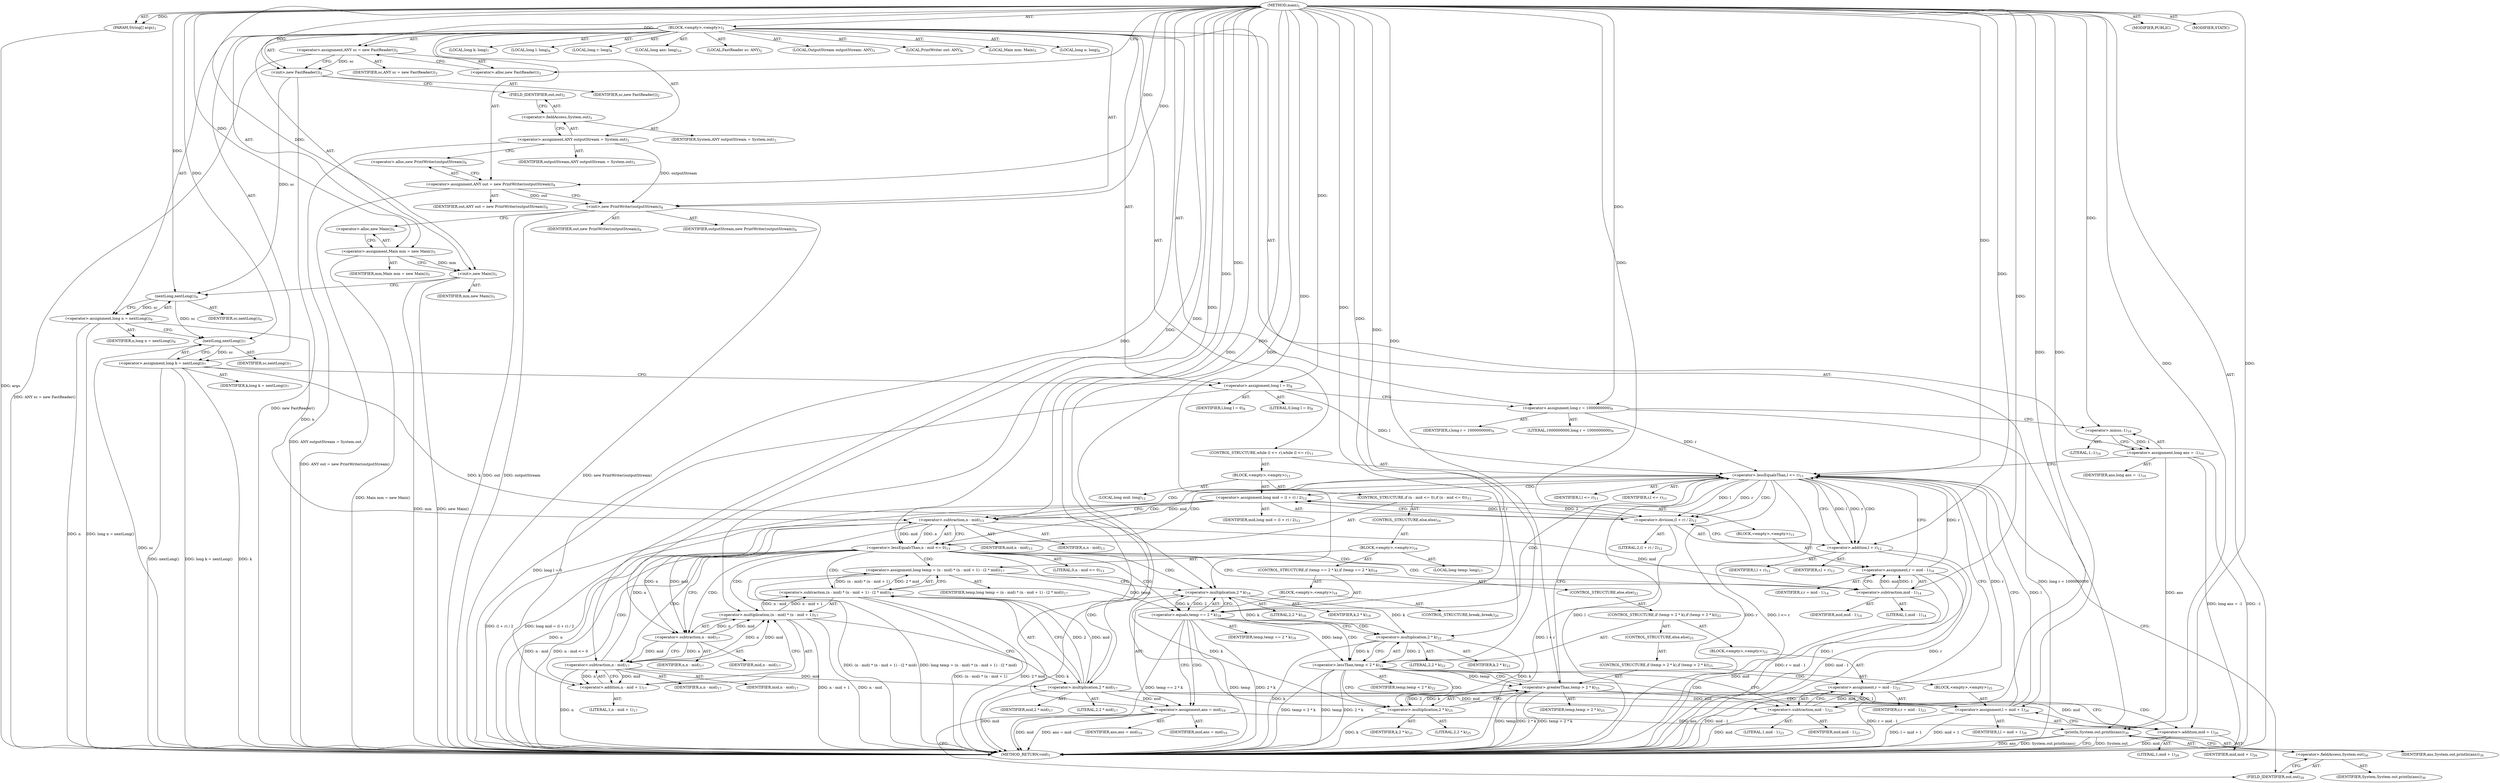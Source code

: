 digraph "main" {  
"23" [label = <(METHOD,main)<SUB>1</SUB>> ]
"24" [label = <(PARAM,String[] args)<SUB>1</SUB>> ]
"25" [label = <(BLOCK,&lt;empty&gt;,&lt;empty&gt;)<SUB>1</SUB>> ]
"4" [label = <(LOCAL,FastReader sc: ANY)<SUB>2</SUB>> ]
"26" [label = <(&lt;operator&gt;.assignment,ANY sc = new FastReader())<SUB>2</SUB>> ]
"27" [label = <(IDENTIFIER,sc,ANY sc = new FastReader())<SUB>2</SUB>> ]
"28" [label = <(&lt;operator&gt;.alloc,new FastReader())<SUB>2</SUB>> ]
"29" [label = <(&lt;init&gt;,new FastReader())<SUB>2</SUB>> ]
"3" [label = <(IDENTIFIER,sc,new FastReader())<SUB>2</SUB>> ]
"30" [label = <(LOCAL,OutputStream outputStream: ANY)<SUB>3</SUB>> ]
"31" [label = <(&lt;operator&gt;.assignment,ANY outputStream = System.out)<SUB>3</SUB>> ]
"32" [label = <(IDENTIFIER,outputStream,ANY outputStream = System.out)<SUB>3</SUB>> ]
"33" [label = <(&lt;operator&gt;.fieldAccess,System.out)<SUB>3</SUB>> ]
"34" [label = <(IDENTIFIER,System,ANY outputStream = System.out)<SUB>3</SUB>> ]
"35" [label = <(FIELD_IDENTIFIER,out,out)<SUB>3</SUB>> ]
"6" [label = <(LOCAL,PrintWriter out: ANY)<SUB>4</SUB>> ]
"36" [label = <(&lt;operator&gt;.assignment,ANY out = new PrintWriter(outputStream))<SUB>4</SUB>> ]
"37" [label = <(IDENTIFIER,out,ANY out = new PrintWriter(outputStream))<SUB>4</SUB>> ]
"38" [label = <(&lt;operator&gt;.alloc,new PrintWriter(outputStream))<SUB>4</SUB>> ]
"39" [label = <(&lt;init&gt;,new PrintWriter(outputStream))<SUB>4</SUB>> ]
"5" [label = <(IDENTIFIER,out,new PrintWriter(outputStream))<SUB>4</SUB>> ]
"40" [label = <(IDENTIFIER,outputStream,new PrintWriter(outputStream))<SUB>4</SUB>> ]
"8" [label = <(LOCAL,Main mm: Main)<SUB>5</SUB>> ]
"41" [label = <(&lt;operator&gt;.assignment,Main mm = new Main())<SUB>5</SUB>> ]
"42" [label = <(IDENTIFIER,mm,Main mm = new Main())<SUB>5</SUB>> ]
"43" [label = <(&lt;operator&gt;.alloc,new Main())<SUB>5</SUB>> ]
"44" [label = <(&lt;init&gt;,new Main())<SUB>5</SUB>> ]
"7" [label = <(IDENTIFIER,mm,new Main())<SUB>5</SUB>> ]
"45" [label = <(LOCAL,long n: long)<SUB>6</SUB>> ]
"46" [label = <(&lt;operator&gt;.assignment,long n = nextLong())<SUB>6</SUB>> ]
"47" [label = <(IDENTIFIER,n,long n = nextLong())<SUB>6</SUB>> ]
"48" [label = <(nextLong,nextLong())<SUB>6</SUB>> ]
"49" [label = <(IDENTIFIER,sc,nextLong())<SUB>6</SUB>> ]
"50" [label = <(LOCAL,long k: long)<SUB>7</SUB>> ]
"51" [label = <(&lt;operator&gt;.assignment,long k = nextLong())<SUB>7</SUB>> ]
"52" [label = <(IDENTIFIER,k,long k = nextLong())<SUB>7</SUB>> ]
"53" [label = <(nextLong,nextLong())<SUB>7</SUB>> ]
"54" [label = <(IDENTIFIER,sc,nextLong())<SUB>7</SUB>> ]
"55" [label = <(LOCAL,long l: long)<SUB>8</SUB>> ]
"56" [label = <(&lt;operator&gt;.assignment,long l = 0)<SUB>8</SUB>> ]
"57" [label = <(IDENTIFIER,l,long l = 0)<SUB>8</SUB>> ]
"58" [label = <(LITERAL,0,long l = 0)<SUB>8</SUB>> ]
"59" [label = <(LOCAL,long r: long)<SUB>9</SUB>> ]
"60" [label = <(&lt;operator&gt;.assignment,long r = 1000000000)<SUB>9</SUB>> ]
"61" [label = <(IDENTIFIER,r,long r = 1000000000)<SUB>9</SUB>> ]
"62" [label = <(LITERAL,1000000000,long r = 1000000000)<SUB>9</SUB>> ]
"63" [label = <(LOCAL,long ans: long)<SUB>10</SUB>> ]
"64" [label = <(&lt;operator&gt;.assignment,long ans = -1)<SUB>10</SUB>> ]
"65" [label = <(IDENTIFIER,ans,long ans = -1)<SUB>10</SUB>> ]
"66" [label = <(&lt;operator&gt;.minus,-1)<SUB>10</SUB>> ]
"67" [label = <(LITERAL,1,-1)<SUB>10</SUB>> ]
"68" [label = <(CONTROL_STRUCTURE,while (l &lt;= r),while (l &lt;= r))<SUB>11</SUB>> ]
"69" [label = <(&lt;operator&gt;.lessEqualsThan,l &lt;= r)<SUB>11</SUB>> ]
"70" [label = <(IDENTIFIER,l,l &lt;= r)<SUB>11</SUB>> ]
"71" [label = <(IDENTIFIER,r,l &lt;= r)<SUB>11</SUB>> ]
"72" [label = <(BLOCK,&lt;empty&gt;,&lt;empty&gt;)<SUB>11</SUB>> ]
"73" [label = <(LOCAL,long mid: long)<SUB>12</SUB>> ]
"74" [label = <(&lt;operator&gt;.assignment,long mid = (l + r) / 2)<SUB>12</SUB>> ]
"75" [label = <(IDENTIFIER,mid,long mid = (l + r) / 2)<SUB>12</SUB>> ]
"76" [label = <(&lt;operator&gt;.division,(l + r) / 2)<SUB>12</SUB>> ]
"77" [label = <(&lt;operator&gt;.addition,l + r)<SUB>12</SUB>> ]
"78" [label = <(IDENTIFIER,l,l + r)<SUB>12</SUB>> ]
"79" [label = <(IDENTIFIER,r,l + r)<SUB>12</SUB>> ]
"80" [label = <(LITERAL,2,(l + r) / 2)<SUB>12</SUB>> ]
"81" [label = <(CONTROL_STRUCTURE,if (n - mid &lt;= 0),if (n - mid &lt;= 0))<SUB>13</SUB>> ]
"82" [label = <(&lt;operator&gt;.lessEqualsThan,n - mid &lt;= 0)<SUB>13</SUB>> ]
"83" [label = <(&lt;operator&gt;.subtraction,n - mid)<SUB>13</SUB>> ]
"84" [label = <(IDENTIFIER,n,n - mid)<SUB>13</SUB>> ]
"85" [label = <(IDENTIFIER,mid,n - mid)<SUB>13</SUB>> ]
"86" [label = <(LITERAL,0,n - mid &lt;= 0)<SUB>13</SUB>> ]
"87" [label = <(BLOCK,&lt;empty&gt;,&lt;empty&gt;)<SUB>13</SUB>> ]
"88" [label = <(&lt;operator&gt;.assignment,r = mid - 1)<SUB>14</SUB>> ]
"89" [label = <(IDENTIFIER,r,r = mid - 1)<SUB>14</SUB>> ]
"90" [label = <(&lt;operator&gt;.subtraction,mid - 1)<SUB>14</SUB>> ]
"91" [label = <(IDENTIFIER,mid,mid - 1)<SUB>14</SUB>> ]
"92" [label = <(LITERAL,1,mid - 1)<SUB>14</SUB>> ]
"93" [label = <(CONTROL_STRUCTURE,else,else)<SUB>16</SUB>> ]
"94" [label = <(BLOCK,&lt;empty&gt;,&lt;empty&gt;)<SUB>16</SUB>> ]
"95" [label = <(LOCAL,long temp: long)<SUB>17</SUB>> ]
"96" [label = <(&lt;operator&gt;.assignment,long temp = (n - mid) * (n - mid + 1) - (2 * mid))<SUB>17</SUB>> ]
"97" [label = <(IDENTIFIER,temp,long temp = (n - mid) * (n - mid + 1) - (2 * mid))<SUB>17</SUB>> ]
"98" [label = <(&lt;operator&gt;.subtraction,(n - mid) * (n - mid + 1) - (2 * mid))<SUB>17</SUB>> ]
"99" [label = <(&lt;operator&gt;.multiplication,(n - mid) * (n - mid + 1))<SUB>17</SUB>> ]
"100" [label = <(&lt;operator&gt;.subtraction,n - mid)<SUB>17</SUB>> ]
"101" [label = <(IDENTIFIER,n,n - mid)<SUB>17</SUB>> ]
"102" [label = <(IDENTIFIER,mid,n - mid)<SUB>17</SUB>> ]
"103" [label = <(&lt;operator&gt;.addition,n - mid + 1)<SUB>17</SUB>> ]
"104" [label = <(&lt;operator&gt;.subtraction,n - mid)<SUB>17</SUB>> ]
"105" [label = <(IDENTIFIER,n,n - mid)<SUB>17</SUB>> ]
"106" [label = <(IDENTIFIER,mid,n - mid)<SUB>17</SUB>> ]
"107" [label = <(LITERAL,1,n - mid + 1)<SUB>17</SUB>> ]
"108" [label = <(&lt;operator&gt;.multiplication,2 * mid)<SUB>17</SUB>> ]
"109" [label = <(LITERAL,2,2 * mid)<SUB>17</SUB>> ]
"110" [label = <(IDENTIFIER,mid,2 * mid)<SUB>17</SUB>> ]
"111" [label = <(CONTROL_STRUCTURE,if (temp == 2 * k),if (temp == 2 * k))<SUB>18</SUB>> ]
"112" [label = <(&lt;operator&gt;.equals,temp == 2 * k)<SUB>18</SUB>> ]
"113" [label = <(IDENTIFIER,temp,temp == 2 * k)<SUB>18</SUB>> ]
"114" [label = <(&lt;operator&gt;.multiplication,2 * k)<SUB>18</SUB>> ]
"115" [label = <(LITERAL,2,2 * k)<SUB>18</SUB>> ]
"116" [label = <(IDENTIFIER,k,2 * k)<SUB>18</SUB>> ]
"117" [label = <(BLOCK,&lt;empty&gt;,&lt;empty&gt;)<SUB>18</SUB>> ]
"118" [label = <(&lt;operator&gt;.assignment,ans = mid)<SUB>19</SUB>> ]
"119" [label = <(IDENTIFIER,ans,ans = mid)<SUB>19</SUB>> ]
"120" [label = <(IDENTIFIER,mid,ans = mid)<SUB>19</SUB>> ]
"121" [label = <(CONTROL_STRUCTURE,break;,break;)<SUB>20</SUB>> ]
"122" [label = <(CONTROL_STRUCTURE,else,else)<SUB>22</SUB>> ]
"123" [label = <(CONTROL_STRUCTURE,if (temp &lt; 2 * k),if (temp &lt; 2 * k))<SUB>22</SUB>> ]
"124" [label = <(&lt;operator&gt;.lessThan,temp &lt; 2 * k)<SUB>22</SUB>> ]
"125" [label = <(IDENTIFIER,temp,temp &lt; 2 * k)<SUB>22</SUB>> ]
"126" [label = <(&lt;operator&gt;.multiplication,2 * k)<SUB>22</SUB>> ]
"127" [label = <(LITERAL,2,2 * k)<SUB>22</SUB>> ]
"128" [label = <(IDENTIFIER,k,2 * k)<SUB>22</SUB>> ]
"129" [label = <(BLOCK,&lt;empty&gt;,&lt;empty&gt;)<SUB>22</SUB>> ]
"130" [label = <(&lt;operator&gt;.assignment,r = mid - 1)<SUB>23</SUB>> ]
"131" [label = <(IDENTIFIER,r,r = mid - 1)<SUB>23</SUB>> ]
"132" [label = <(&lt;operator&gt;.subtraction,mid - 1)<SUB>23</SUB>> ]
"133" [label = <(IDENTIFIER,mid,mid - 1)<SUB>23</SUB>> ]
"134" [label = <(LITERAL,1,mid - 1)<SUB>23</SUB>> ]
"135" [label = <(CONTROL_STRUCTURE,else,else)<SUB>25</SUB>> ]
"136" [label = <(CONTROL_STRUCTURE,if (temp &gt; 2 * k),if (temp &gt; 2 * k))<SUB>25</SUB>> ]
"137" [label = <(&lt;operator&gt;.greaterThan,temp &gt; 2 * k)<SUB>25</SUB>> ]
"138" [label = <(IDENTIFIER,temp,temp &gt; 2 * k)<SUB>25</SUB>> ]
"139" [label = <(&lt;operator&gt;.multiplication,2 * k)<SUB>25</SUB>> ]
"140" [label = <(LITERAL,2,2 * k)<SUB>25</SUB>> ]
"141" [label = <(IDENTIFIER,k,2 * k)<SUB>25</SUB>> ]
"142" [label = <(BLOCK,&lt;empty&gt;,&lt;empty&gt;)<SUB>25</SUB>> ]
"143" [label = <(&lt;operator&gt;.assignment,l = mid + 1)<SUB>26</SUB>> ]
"144" [label = <(IDENTIFIER,l,l = mid + 1)<SUB>26</SUB>> ]
"145" [label = <(&lt;operator&gt;.addition,mid + 1)<SUB>26</SUB>> ]
"146" [label = <(IDENTIFIER,mid,mid + 1)<SUB>26</SUB>> ]
"147" [label = <(LITERAL,1,mid + 1)<SUB>26</SUB>> ]
"148" [label = <(println,System.out.println(ans))<SUB>30</SUB>> ]
"149" [label = <(&lt;operator&gt;.fieldAccess,System.out)<SUB>30</SUB>> ]
"150" [label = <(IDENTIFIER,System,System.out.println(ans))<SUB>30</SUB>> ]
"151" [label = <(FIELD_IDENTIFIER,out,out)<SUB>30</SUB>> ]
"152" [label = <(IDENTIFIER,ans,System.out.println(ans))<SUB>30</SUB>> ]
"153" [label = <(MODIFIER,PUBLIC)> ]
"154" [label = <(MODIFIER,STATIC)> ]
"155" [label = <(METHOD_RETURN,void)<SUB>1</SUB>> ]
  "23" -> "24"  [ label = "AST: "] 
  "23" -> "25"  [ label = "AST: "] 
  "23" -> "153"  [ label = "AST: "] 
  "23" -> "154"  [ label = "AST: "] 
  "23" -> "155"  [ label = "AST: "] 
  "25" -> "4"  [ label = "AST: "] 
  "25" -> "26"  [ label = "AST: "] 
  "25" -> "29"  [ label = "AST: "] 
  "25" -> "30"  [ label = "AST: "] 
  "25" -> "31"  [ label = "AST: "] 
  "25" -> "6"  [ label = "AST: "] 
  "25" -> "36"  [ label = "AST: "] 
  "25" -> "39"  [ label = "AST: "] 
  "25" -> "8"  [ label = "AST: "] 
  "25" -> "41"  [ label = "AST: "] 
  "25" -> "44"  [ label = "AST: "] 
  "25" -> "45"  [ label = "AST: "] 
  "25" -> "46"  [ label = "AST: "] 
  "25" -> "50"  [ label = "AST: "] 
  "25" -> "51"  [ label = "AST: "] 
  "25" -> "55"  [ label = "AST: "] 
  "25" -> "56"  [ label = "AST: "] 
  "25" -> "59"  [ label = "AST: "] 
  "25" -> "60"  [ label = "AST: "] 
  "25" -> "63"  [ label = "AST: "] 
  "25" -> "64"  [ label = "AST: "] 
  "25" -> "68"  [ label = "AST: "] 
  "25" -> "148"  [ label = "AST: "] 
  "26" -> "27"  [ label = "AST: "] 
  "26" -> "28"  [ label = "AST: "] 
  "29" -> "3"  [ label = "AST: "] 
  "31" -> "32"  [ label = "AST: "] 
  "31" -> "33"  [ label = "AST: "] 
  "33" -> "34"  [ label = "AST: "] 
  "33" -> "35"  [ label = "AST: "] 
  "36" -> "37"  [ label = "AST: "] 
  "36" -> "38"  [ label = "AST: "] 
  "39" -> "5"  [ label = "AST: "] 
  "39" -> "40"  [ label = "AST: "] 
  "41" -> "42"  [ label = "AST: "] 
  "41" -> "43"  [ label = "AST: "] 
  "44" -> "7"  [ label = "AST: "] 
  "46" -> "47"  [ label = "AST: "] 
  "46" -> "48"  [ label = "AST: "] 
  "48" -> "49"  [ label = "AST: "] 
  "51" -> "52"  [ label = "AST: "] 
  "51" -> "53"  [ label = "AST: "] 
  "53" -> "54"  [ label = "AST: "] 
  "56" -> "57"  [ label = "AST: "] 
  "56" -> "58"  [ label = "AST: "] 
  "60" -> "61"  [ label = "AST: "] 
  "60" -> "62"  [ label = "AST: "] 
  "64" -> "65"  [ label = "AST: "] 
  "64" -> "66"  [ label = "AST: "] 
  "66" -> "67"  [ label = "AST: "] 
  "68" -> "69"  [ label = "AST: "] 
  "68" -> "72"  [ label = "AST: "] 
  "69" -> "70"  [ label = "AST: "] 
  "69" -> "71"  [ label = "AST: "] 
  "72" -> "73"  [ label = "AST: "] 
  "72" -> "74"  [ label = "AST: "] 
  "72" -> "81"  [ label = "AST: "] 
  "74" -> "75"  [ label = "AST: "] 
  "74" -> "76"  [ label = "AST: "] 
  "76" -> "77"  [ label = "AST: "] 
  "76" -> "80"  [ label = "AST: "] 
  "77" -> "78"  [ label = "AST: "] 
  "77" -> "79"  [ label = "AST: "] 
  "81" -> "82"  [ label = "AST: "] 
  "81" -> "87"  [ label = "AST: "] 
  "81" -> "93"  [ label = "AST: "] 
  "82" -> "83"  [ label = "AST: "] 
  "82" -> "86"  [ label = "AST: "] 
  "83" -> "84"  [ label = "AST: "] 
  "83" -> "85"  [ label = "AST: "] 
  "87" -> "88"  [ label = "AST: "] 
  "88" -> "89"  [ label = "AST: "] 
  "88" -> "90"  [ label = "AST: "] 
  "90" -> "91"  [ label = "AST: "] 
  "90" -> "92"  [ label = "AST: "] 
  "93" -> "94"  [ label = "AST: "] 
  "94" -> "95"  [ label = "AST: "] 
  "94" -> "96"  [ label = "AST: "] 
  "94" -> "111"  [ label = "AST: "] 
  "96" -> "97"  [ label = "AST: "] 
  "96" -> "98"  [ label = "AST: "] 
  "98" -> "99"  [ label = "AST: "] 
  "98" -> "108"  [ label = "AST: "] 
  "99" -> "100"  [ label = "AST: "] 
  "99" -> "103"  [ label = "AST: "] 
  "100" -> "101"  [ label = "AST: "] 
  "100" -> "102"  [ label = "AST: "] 
  "103" -> "104"  [ label = "AST: "] 
  "103" -> "107"  [ label = "AST: "] 
  "104" -> "105"  [ label = "AST: "] 
  "104" -> "106"  [ label = "AST: "] 
  "108" -> "109"  [ label = "AST: "] 
  "108" -> "110"  [ label = "AST: "] 
  "111" -> "112"  [ label = "AST: "] 
  "111" -> "117"  [ label = "AST: "] 
  "111" -> "122"  [ label = "AST: "] 
  "112" -> "113"  [ label = "AST: "] 
  "112" -> "114"  [ label = "AST: "] 
  "114" -> "115"  [ label = "AST: "] 
  "114" -> "116"  [ label = "AST: "] 
  "117" -> "118"  [ label = "AST: "] 
  "117" -> "121"  [ label = "AST: "] 
  "118" -> "119"  [ label = "AST: "] 
  "118" -> "120"  [ label = "AST: "] 
  "122" -> "123"  [ label = "AST: "] 
  "123" -> "124"  [ label = "AST: "] 
  "123" -> "129"  [ label = "AST: "] 
  "123" -> "135"  [ label = "AST: "] 
  "124" -> "125"  [ label = "AST: "] 
  "124" -> "126"  [ label = "AST: "] 
  "126" -> "127"  [ label = "AST: "] 
  "126" -> "128"  [ label = "AST: "] 
  "129" -> "130"  [ label = "AST: "] 
  "130" -> "131"  [ label = "AST: "] 
  "130" -> "132"  [ label = "AST: "] 
  "132" -> "133"  [ label = "AST: "] 
  "132" -> "134"  [ label = "AST: "] 
  "135" -> "136"  [ label = "AST: "] 
  "136" -> "137"  [ label = "AST: "] 
  "136" -> "142"  [ label = "AST: "] 
  "137" -> "138"  [ label = "AST: "] 
  "137" -> "139"  [ label = "AST: "] 
  "139" -> "140"  [ label = "AST: "] 
  "139" -> "141"  [ label = "AST: "] 
  "142" -> "143"  [ label = "AST: "] 
  "143" -> "144"  [ label = "AST: "] 
  "143" -> "145"  [ label = "AST: "] 
  "145" -> "146"  [ label = "AST: "] 
  "145" -> "147"  [ label = "AST: "] 
  "148" -> "149"  [ label = "AST: "] 
  "148" -> "152"  [ label = "AST: "] 
  "149" -> "150"  [ label = "AST: "] 
  "149" -> "151"  [ label = "AST: "] 
  "26" -> "29"  [ label = "CFG: "] 
  "29" -> "35"  [ label = "CFG: "] 
  "31" -> "38"  [ label = "CFG: "] 
  "36" -> "39"  [ label = "CFG: "] 
  "39" -> "43"  [ label = "CFG: "] 
  "41" -> "44"  [ label = "CFG: "] 
  "44" -> "48"  [ label = "CFG: "] 
  "46" -> "53"  [ label = "CFG: "] 
  "51" -> "56"  [ label = "CFG: "] 
  "56" -> "60"  [ label = "CFG: "] 
  "60" -> "66"  [ label = "CFG: "] 
  "64" -> "69"  [ label = "CFG: "] 
  "148" -> "155"  [ label = "CFG: "] 
  "28" -> "26"  [ label = "CFG: "] 
  "33" -> "31"  [ label = "CFG: "] 
  "38" -> "36"  [ label = "CFG: "] 
  "43" -> "41"  [ label = "CFG: "] 
  "48" -> "46"  [ label = "CFG: "] 
  "53" -> "51"  [ label = "CFG: "] 
  "66" -> "64"  [ label = "CFG: "] 
  "69" -> "77"  [ label = "CFG: "] 
  "69" -> "151"  [ label = "CFG: "] 
  "149" -> "148"  [ label = "CFG: "] 
  "35" -> "33"  [ label = "CFG: "] 
  "74" -> "83"  [ label = "CFG: "] 
  "151" -> "149"  [ label = "CFG: "] 
  "76" -> "74"  [ label = "CFG: "] 
  "82" -> "90"  [ label = "CFG: "] 
  "82" -> "100"  [ label = "CFG: "] 
  "77" -> "76"  [ label = "CFG: "] 
  "83" -> "82"  [ label = "CFG: "] 
  "88" -> "69"  [ label = "CFG: "] 
  "90" -> "88"  [ label = "CFG: "] 
  "96" -> "114"  [ label = "CFG: "] 
  "98" -> "96"  [ label = "CFG: "] 
  "112" -> "118"  [ label = "CFG: "] 
  "112" -> "126"  [ label = "CFG: "] 
  "99" -> "108"  [ label = "CFG: "] 
  "108" -> "98"  [ label = "CFG: "] 
  "114" -> "112"  [ label = "CFG: "] 
  "118" -> "151"  [ label = "CFG: "] 
  "100" -> "104"  [ label = "CFG: "] 
  "103" -> "99"  [ label = "CFG: "] 
  "124" -> "132"  [ label = "CFG: "] 
  "124" -> "139"  [ label = "CFG: "] 
  "104" -> "103"  [ label = "CFG: "] 
  "126" -> "124"  [ label = "CFG: "] 
  "130" -> "69"  [ label = "CFG: "] 
  "132" -> "130"  [ label = "CFG: "] 
  "137" -> "69"  [ label = "CFG: "] 
  "137" -> "145"  [ label = "CFG: "] 
  "139" -> "137"  [ label = "CFG: "] 
  "143" -> "69"  [ label = "CFG: "] 
  "145" -> "143"  [ label = "CFG: "] 
  "23" -> "28"  [ label = "CFG: "] 
  "24" -> "155"  [ label = "DDG: args"] 
  "26" -> "155"  [ label = "DDG: ANY sc = new FastReader()"] 
  "29" -> "155"  [ label = "DDG: new FastReader()"] 
  "31" -> "155"  [ label = "DDG: ANY outputStream = System.out"] 
  "36" -> "155"  [ label = "DDG: ANY out = new PrintWriter(outputStream)"] 
  "39" -> "155"  [ label = "DDG: out"] 
  "39" -> "155"  [ label = "DDG: outputStream"] 
  "39" -> "155"  [ label = "DDG: new PrintWriter(outputStream)"] 
  "41" -> "155"  [ label = "DDG: Main mm = new Main()"] 
  "44" -> "155"  [ label = "DDG: mm"] 
  "44" -> "155"  [ label = "DDG: new Main()"] 
  "46" -> "155"  [ label = "DDG: n"] 
  "46" -> "155"  [ label = "DDG: long n = nextLong()"] 
  "51" -> "155"  [ label = "DDG: k"] 
  "53" -> "155"  [ label = "DDG: sc"] 
  "51" -> "155"  [ label = "DDG: nextLong()"] 
  "51" -> "155"  [ label = "DDG: long k = nextLong()"] 
  "56" -> "155"  [ label = "DDG: long l = 0"] 
  "60" -> "155"  [ label = "DDG: long r = 1000000000"] 
  "64" -> "155"  [ label = "DDG: -1"] 
  "64" -> "155"  [ label = "DDG: long ans = -1"] 
  "69" -> "155"  [ label = "DDG: l"] 
  "69" -> "155"  [ label = "DDG: r"] 
  "69" -> "155"  [ label = "DDG: l &lt;= r"] 
  "77" -> "155"  [ label = "DDG: l"] 
  "77" -> "155"  [ label = "DDG: r"] 
  "76" -> "155"  [ label = "DDG: l + r"] 
  "74" -> "155"  [ label = "DDG: (l + r) / 2"] 
  "74" -> "155"  [ label = "DDG: long mid = (l + r) / 2"] 
  "83" -> "155"  [ label = "DDG: n"] 
  "82" -> "155"  [ label = "DDG: n - mid"] 
  "82" -> "155"  [ label = "DDG: n - mid &lt;= 0"] 
  "99" -> "155"  [ label = "DDG: n - mid"] 
  "104" -> "155"  [ label = "DDG: n"] 
  "99" -> "155"  [ label = "DDG: n - mid + 1"] 
  "98" -> "155"  [ label = "DDG: (n - mid) * (n - mid + 1)"] 
  "108" -> "155"  [ label = "DDG: mid"] 
  "98" -> "155"  [ label = "DDG: 2 * mid"] 
  "96" -> "155"  [ label = "DDG: (n - mid) * (n - mid + 1) - (2 * mid)"] 
  "96" -> "155"  [ label = "DDG: long temp = (n - mid) * (n - mid + 1) - (2 * mid)"] 
  "112" -> "155"  [ label = "DDG: temp"] 
  "114" -> "155"  [ label = "DDG: k"] 
  "112" -> "155"  [ label = "DDG: 2 * k"] 
  "112" -> "155"  [ label = "DDG: temp == 2 * k"] 
  "124" -> "155"  [ label = "DDG: temp"] 
  "126" -> "155"  [ label = "DDG: k"] 
  "124" -> "155"  [ label = "DDG: 2 * k"] 
  "124" -> "155"  [ label = "DDG: temp &lt; 2 * k"] 
  "137" -> "155"  [ label = "DDG: temp"] 
  "139" -> "155"  [ label = "DDG: k"] 
  "137" -> "155"  [ label = "DDG: 2 * k"] 
  "137" -> "155"  [ label = "DDG: temp &gt; 2 * k"] 
  "145" -> "155"  [ label = "DDG: mid"] 
  "143" -> "155"  [ label = "DDG: mid + 1"] 
  "143" -> "155"  [ label = "DDG: l = mid + 1"] 
  "132" -> "155"  [ label = "DDG: mid"] 
  "130" -> "155"  [ label = "DDG: mid - 1"] 
  "130" -> "155"  [ label = "DDG: r = mid - 1"] 
  "118" -> "155"  [ label = "DDG: mid"] 
  "118" -> "155"  [ label = "DDG: ans = mid"] 
  "148" -> "155"  [ label = "DDG: System.out"] 
  "148" -> "155"  [ label = "DDG: ans"] 
  "148" -> "155"  [ label = "DDG: System.out.println(ans)"] 
  "90" -> "155"  [ label = "DDG: mid"] 
  "88" -> "155"  [ label = "DDG: mid - 1"] 
  "88" -> "155"  [ label = "DDG: r = mid - 1"] 
  "23" -> "24"  [ label = "DDG: "] 
  "23" -> "26"  [ label = "DDG: "] 
  "23" -> "36"  [ label = "DDG: "] 
  "23" -> "41"  [ label = "DDG: "] 
  "48" -> "46"  [ label = "DDG: sc"] 
  "53" -> "51"  [ label = "DDG: sc"] 
  "23" -> "56"  [ label = "DDG: "] 
  "23" -> "60"  [ label = "DDG: "] 
  "66" -> "64"  [ label = "DDG: 1"] 
  "26" -> "29"  [ label = "DDG: sc"] 
  "23" -> "29"  [ label = "DDG: "] 
  "36" -> "39"  [ label = "DDG: out"] 
  "23" -> "39"  [ label = "DDG: "] 
  "31" -> "39"  [ label = "DDG: outputStream"] 
  "41" -> "44"  [ label = "DDG: mm"] 
  "23" -> "44"  [ label = "DDG: "] 
  "64" -> "148"  [ label = "DDG: ans"] 
  "118" -> "148"  [ label = "DDG: ans"] 
  "23" -> "148"  [ label = "DDG: "] 
  "29" -> "48"  [ label = "DDG: sc"] 
  "23" -> "48"  [ label = "DDG: "] 
  "48" -> "53"  [ label = "DDG: sc"] 
  "23" -> "53"  [ label = "DDG: "] 
  "23" -> "66"  [ label = "DDG: "] 
  "56" -> "69"  [ label = "DDG: l"] 
  "143" -> "69"  [ label = "DDG: l"] 
  "23" -> "69"  [ label = "DDG: "] 
  "60" -> "69"  [ label = "DDG: r"] 
  "130" -> "69"  [ label = "DDG: r"] 
  "88" -> "69"  [ label = "DDG: r"] 
  "76" -> "74"  [ label = "DDG: l + r"] 
  "76" -> "74"  [ label = "DDG: 2"] 
  "69" -> "76"  [ label = "DDG: l"] 
  "23" -> "76"  [ label = "DDG: "] 
  "69" -> "76"  [ label = "DDG: r"] 
  "83" -> "82"  [ label = "DDG: n"] 
  "83" -> "82"  [ label = "DDG: mid"] 
  "23" -> "82"  [ label = "DDG: "] 
  "90" -> "88"  [ label = "DDG: mid"] 
  "90" -> "88"  [ label = "DDG: 1"] 
  "69" -> "77"  [ label = "DDG: l"] 
  "23" -> "77"  [ label = "DDG: "] 
  "69" -> "77"  [ label = "DDG: r"] 
  "46" -> "83"  [ label = "DDG: n"] 
  "104" -> "83"  [ label = "DDG: n"] 
  "23" -> "83"  [ label = "DDG: "] 
  "74" -> "83"  [ label = "DDG: mid"] 
  "98" -> "96"  [ label = "DDG: (n - mid) * (n - mid + 1)"] 
  "98" -> "96"  [ label = "DDG: 2 * mid"] 
  "83" -> "90"  [ label = "DDG: mid"] 
  "23" -> "90"  [ label = "DDG: "] 
  "99" -> "98"  [ label = "DDG: n - mid"] 
  "99" -> "98"  [ label = "DDG: n - mid + 1"] 
  "108" -> "98"  [ label = "DDG: 2"] 
  "108" -> "98"  [ label = "DDG: mid"] 
  "96" -> "112"  [ label = "DDG: temp"] 
  "23" -> "112"  [ label = "DDG: "] 
  "114" -> "112"  [ label = "DDG: 2"] 
  "114" -> "112"  [ label = "DDG: k"] 
  "108" -> "118"  [ label = "DDG: mid"] 
  "23" -> "118"  [ label = "DDG: "] 
  "100" -> "99"  [ label = "DDG: n"] 
  "100" -> "99"  [ label = "DDG: mid"] 
  "104" -> "99"  [ label = "DDG: n"] 
  "104" -> "99"  [ label = "DDG: mid"] 
  "23" -> "99"  [ label = "DDG: "] 
  "23" -> "108"  [ label = "DDG: "] 
  "104" -> "108"  [ label = "DDG: mid"] 
  "23" -> "114"  [ label = "DDG: "] 
  "51" -> "114"  [ label = "DDG: k"] 
  "126" -> "114"  [ label = "DDG: k"] 
  "139" -> "114"  [ label = "DDG: k"] 
  "83" -> "100"  [ label = "DDG: n"] 
  "23" -> "100"  [ label = "DDG: "] 
  "83" -> "100"  [ label = "DDG: mid"] 
  "104" -> "103"  [ label = "DDG: n"] 
  "104" -> "103"  [ label = "DDG: mid"] 
  "23" -> "103"  [ label = "DDG: "] 
  "112" -> "124"  [ label = "DDG: temp"] 
  "23" -> "124"  [ label = "DDG: "] 
  "126" -> "124"  [ label = "DDG: 2"] 
  "126" -> "124"  [ label = "DDG: k"] 
  "132" -> "130"  [ label = "DDG: mid"] 
  "132" -> "130"  [ label = "DDG: 1"] 
  "100" -> "104"  [ label = "DDG: n"] 
  "23" -> "104"  [ label = "DDG: "] 
  "100" -> "104"  [ label = "DDG: mid"] 
  "23" -> "126"  [ label = "DDG: "] 
  "114" -> "126"  [ label = "DDG: k"] 
  "108" -> "132"  [ label = "DDG: mid"] 
  "23" -> "132"  [ label = "DDG: "] 
  "124" -> "137"  [ label = "DDG: temp"] 
  "23" -> "137"  [ label = "DDG: "] 
  "139" -> "137"  [ label = "DDG: 2"] 
  "139" -> "137"  [ label = "DDG: k"] 
  "108" -> "143"  [ label = "DDG: mid"] 
  "23" -> "143"  [ label = "DDG: "] 
  "23" -> "139"  [ label = "DDG: "] 
  "126" -> "139"  [ label = "DDG: k"] 
  "108" -> "145"  [ label = "DDG: mid"] 
  "23" -> "145"  [ label = "DDG: "] 
  "69" -> "77"  [ label = "CDG: "] 
  "69" -> "74"  [ label = "CDG: "] 
  "69" -> "76"  [ label = "CDG: "] 
  "69" -> "82"  [ label = "CDG: "] 
  "69" -> "83"  [ label = "CDG: "] 
  "82" -> "96"  [ label = "CDG: "] 
  "82" -> "98"  [ label = "CDG: "] 
  "82" -> "99"  [ label = "CDG: "] 
  "82" -> "114"  [ label = "CDG: "] 
  "82" -> "103"  [ label = "CDG: "] 
  "82" -> "69"  [ label = "CDG: "] 
  "82" -> "104"  [ label = "CDG: "] 
  "82" -> "112"  [ label = "CDG: "] 
  "82" -> "90"  [ label = "CDG: "] 
  "82" -> "100"  [ label = "CDG: "] 
  "82" -> "88"  [ label = "CDG: "] 
  "82" -> "108"  [ label = "CDG: "] 
  "112" -> "69"  [ label = "CDG: "] 
  "112" -> "126"  [ label = "CDG: "] 
  "112" -> "118"  [ label = "CDG: "] 
  "112" -> "124"  [ label = "CDG: "] 
  "124" -> "132"  [ label = "CDG: "] 
  "124" -> "137"  [ label = "CDG: "] 
  "124" -> "130"  [ label = "CDG: "] 
  "124" -> "139"  [ label = "CDG: "] 
  "137" -> "145"  [ label = "CDG: "] 
  "137" -> "143"  [ label = "CDG: "] 
}
